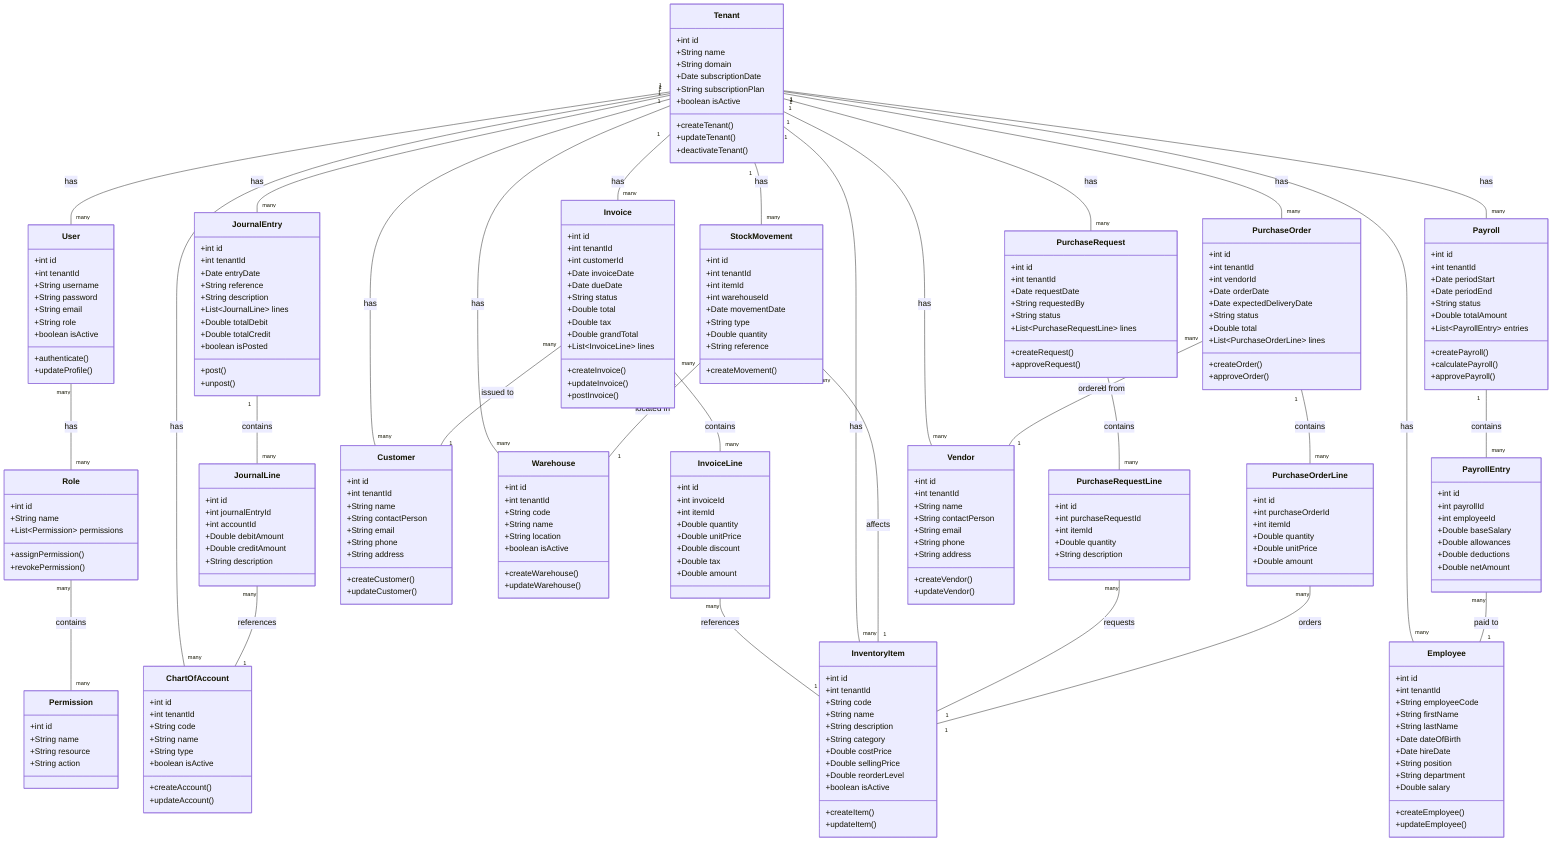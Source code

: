 classDiagram
    class Tenant {
        +int id
        +String name
        +String domain
        +Date subscriptionDate
        +String subscriptionPlan
        +boolean isActive
        +createTenant()
        +updateTenant()
        +deactivateTenant()
    }
    
    class User {
        +int id
        +int tenantId
        +String username
        +String password
        +String email
        +String role
        +boolean isActive
        +authenticate()
        +updateProfile()
    }
    
    class Role {
        +int id
        +String name
        +List~Permission~ permissions
        +assignPermission()
        +revokePermission()
    }
    
    class Permission {
        +int id
        +String name
        +String resource
        +String action
    }
    
    class ChartOfAccount {
        +int id
        +int tenantId
        +String code
        +String name
        +String type
        +boolean isActive
        +createAccount()
        +updateAccount()
    }
    
    class JournalEntry {
        +int id
        +int tenantId
        +Date entryDate
        +String reference
        +String description
        +List~JournalLine~ lines
        +Double totalDebit
        +Double totalCredit
        +boolean isPosted
        +post()
        +unpost()
    }
    
    class JournalLine {
        +int id
        +int journalEntryId
        +int accountId
        +Double debitAmount
        +Double creditAmount
        +String description
    }
    
    class Invoice {
        +int id
        +int tenantId
        +int customerId
        +Date invoiceDate
        +Date dueDate
        +String status
        +Double total
        +Double tax
        +Double grandTotal
        +List~InvoiceLine~ lines
        +createInvoice()
        +updateInvoice()
        +postInvoice()
    }
    
    class InvoiceLine {
        +int id
        +int invoiceId
        +int itemId
        +Double quantity
        +Double unitPrice
        +Double discount
        +Double tax
        +Double amount
    }
    
    class Customer {
        +int id
        +int tenantId
        +String name
        +String contactPerson
        +String email
        +String phone
        +String address
        +createCustomer()
        +updateCustomer()
    }
    
    class InventoryItem {
        +int id
        +int tenantId
        +String code
        +String name
        +String description
        +String category
        +Double costPrice
        +Double sellingPrice
        +Double reorderLevel
        +boolean isActive
        +createItem()
        +updateItem()
    }
    
    class StockMovement {
        +int id
        +int tenantId
        +int itemId
        +int warehouseId
        +Date movementDate
        +String type
        +Double quantity
        +String reference
        +createMovement()
    }
    
    class Warehouse {
        +int id
        +int tenantId
        +String code
        +String name
        +String location
        +boolean isActive
        +createWarehouse()
        +updateWarehouse()
    }
    
    class Employee {
        +int id
        +int tenantId
        +String employeeCode
        +String firstName
        +String lastName
        +Date dateOfBirth
        +Date hireDate
        +String position
        +String department
        +Double salary
        +createEmployee()
        +updateEmployee()
    }
    
    class Payroll {
        +int id
        +int tenantId
        +Date periodStart
        +Date periodEnd
        +String status
        +Double totalAmount
        +List~PayrollEntry~ entries
        +createPayroll()
        +calculatePayroll()
        +approvePayroll()
    }
    
    class PayrollEntry {
        +int id
        +int payrollId
        +int employeeId
        +Double baseSalary
        +Double allowances
        +Double deductions
        +Double netAmount
    }
    
    class PurchaseRequest {
        +int id
        +int tenantId
        +Date requestDate
        +String requestedBy
        +String status
        +List~PurchaseRequestLine~ lines
        +createRequest()
        +approveRequest()
    }
    
    class PurchaseRequestLine {
        +int id
        +int purchaseRequestId
        +int itemId
        +Double quantity
        +String description
    }
    
    class PurchaseOrder {
        +int id
        +int tenantId
        +int vendorId
        +Date orderDate
        +Date expectedDeliveryDate
        +String status
        +Double total
        +List~PurchaseOrderLine~ lines
        +createOrder()
        +approveOrder()
    }
    
    class PurchaseOrderLine {
        +int id
        +int purchaseOrderId
        +int itemId
        +Double quantity
        +Double unitPrice
        +Double amount
    }
    
    class Vendor {
        +int id
        +int tenantId
        +String name
        +String contactPerson
        +String email
        +String phone
        +String address
        +createVendor()
        +updateVendor()
    }
    
    Tenant "1" -- "many" User : has
    User "many" -- "many" Role : has
    Role "many" -- "many" Permission : contains
    
    Tenant "1" -- "many" ChartOfAccount : has
    Tenant "1" -- "many" JournalEntry : has
    JournalEntry "1" -- "many" JournalLine : contains
    JournalLine "many" -- "1" ChartOfAccount : references
    
    Tenant "1" -- "many" Invoice : has
    Invoice "1" -- "many" InvoiceLine : contains
    Tenant "1" -- "many" Customer : has
    InvoiceLine "many" -- "1" InventoryItem : references
    Invoice "many" -- "1" Customer : issued to
    
    Tenant "1" -- "many" InventoryItem : has
    Tenant "1" -- "many" StockMovement : has
    Tenant "1" -- "many" Warehouse : has
    StockMovement "many" -- "1" InventoryItem : affects
    StockMovement "many" -- "1" Warehouse : located in
    
    Tenant "1" -- "many" Employee : has
    Tenant "1" -- "many" Payroll : has
    Payroll "1" -- "many" PayrollEntry : contains
    PayrollEntry "many" -- "1" Employee : paid to
    
    Tenant "1" -- "many" PurchaseRequest : has
    PurchaseRequest "1" -- "many" PurchaseRequestLine : contains
    PurchaseRequestLine "many" -- "1" InventoryItem : requests
    
    Tenant "1" -- "many" PurchaseOrder : has
    PurchaseOrder "1" -- "many" PurchaseOrderLine : contains
    PurchaseOrderLine "many" -- "1" InventoryItem : orders
    Tenant "1" -- "many" Vendor : has
    PurchaseOrder "many" -- "1" Vendor : ordered from